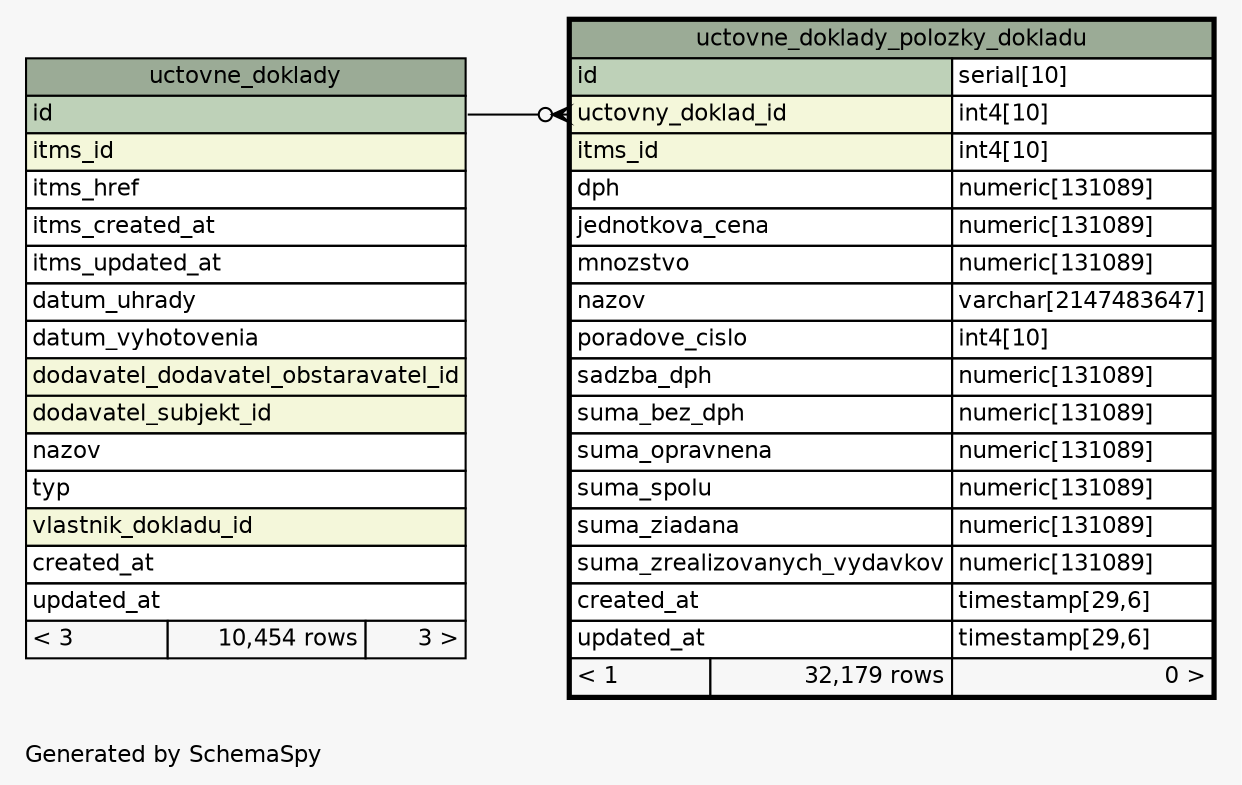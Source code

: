 // dot 2.38.0 on Linux 4.10.0-38-generic
// SchemaSpy rev 590
digraph "oneDegreeRelationshipsDiagram" {
  graph [
    rankdir="RL"
    bgcolor="#f7f7f7"
    label="\nGenerated by SchemaSpy"
    labeljust="l"
    nodesep="0.18"
    ranksep="0.46"
    fontname="Helvetica"
    fontsize="11"
  ];
  node [
    fontname="Helvetica"
    fontsize="11"
    shape="plaintext"
  ];
  edge [
    arrowsize="0.8"
  ];
  "uctovne_doklady_polozky_dokladu":"uctovny_doklad_id":w -> "uctovne_doklady":"id":e [arrowhead=none dir=back arrowtail=crowodot];
  "uctovne_doklady" [
    label=<
    <TABLE BORDER="0" CELLBORDER="1" CELLSPACING="0" BGCOLOR="#ffffff">
      <TR><TD COLSPAN="3" BGCOLOR="#9bab96" ALIGN="CENTER">uctovne_doklady</TD></TR>
      <TR><TD PORT="id" COLSPAN="3" BGCOLOR="#bed1b8" ALIGN="LEFT">id</TD></TR>
      <TR><TD PORT="itms_id" COLSPAN="3" BGCOLOR="#f4f7da" ALIGN="LEFT">itms_id</TD></TR>
      <TR><TD PORT="itms_href" COLSPAN="3" ALIGN="LEFT">itms_href</TD></TR>
      <TR><TD PORT="itms_created_at" COLSPAN="3" ALIGN="LEFT">itms_created_at</TD></TR>
      <TR><TD PORT="itms_updated_at" COLSPAN="3" ALIGN="LEFT">itms_updated_at</TD></TR>
      <TR><TD PORT="datum_uhrady" COLSPAN="3" ALIGN="LEFT">datum_uhrady</TD></TR>
      <TR><TD PORT="datum_vyhotovenia" COLSPAN="3" ALIGN="LEFT">datum_vyhotovenia</TD></TR>
      <TR><TD PORT="dodavatel_dodavatel_obstaravatel_id" COLSPAN="3" BGCOLOR="#f4f7da" ALIGN="LEFT">dodavatel_dodavatel_obstaravatel_id</TD></TR>
      <TR><TD PORT="dodavatel_subjekt_id" COLSPAN="3" BGCOLOR="#f4f7da" ALIGN="LEFT">dodavatel_subjekt_id</TD></TR>
      <TR><TD PORT="nazov" COLSPAN="3" ALIGN="LEFT">nazov</TD></TR>
      <TR><TD PORT="typ" COLSPAN="3" ALIGN="LEFT">typ</TD></TR>
      <TR><TD PORT="vlastnik_dokladu_id" COLSPAN="3" BGCOLOR="#f4f7da" ALIGN="LEFT">vlastnik_dokladu_id</TD></TR>
      <TR><TD PORT="created_at" COLSPAN="3" ALIGN="LEFT">created_at</TD></TR>
      <TR><TD PORT="updated_at" COLSPAN="3" ALIGN="LEFT">updated_at</TD></TR>
      <TR><TD ALIGN="LEFT" BGCOLOR="#f7f7f7">&lt; 3</TD><TD ALIGN="RIGHT" BGCOLOR="#f7f7f7">10,454 rows</TD><TD ALIGN="RIGHT" BGCOLOR="#f7f7f7">3 &gt;</TD></TR>
    </TABLE>>
    URL="uctovne_doklady.html"
    tooltip="uctovne_doklady"
  ];
  "uctovne_doklady_polozky_dokladu" [
    label=<
    <TABLE BORDER="2" CELLBORDER="1" CELLSPACING="0" BGCOLOR="#ffffff">
      <TR><TD COLSPAN="3" BGCOLOR="#9bab96" ALIGN="CENTER">uctovne_doklady_polozky_dokladu</TD></TR>
      <TR><TD PORT="id" COLSPAN="2" BGCOLOR="#bed1b8" ALIGN="LEFT">id</TD><TD PORT="id.type" ALIGN="LEFT">serial[10]</TD></TR>
      <TR><TD PORT="uctovny_doklad_id" COLSPAN="2" BGCOLOR="#f4f7da" ALIGN="LEFT">uctovny_doklad_id</TD><TD PORT="uctovny_doklad_id.type" ALIGN="LEFT">int4[10]</TD></TR>
      <TR><TD PORT="itms_id" COLSPAN="2" BGCOLOR="#f4f7da" ALIGN="LEFT">itms_id</TD><TD PORT="itms_id.type" ALIGN="LEFT">int4[10]</TD></TR>
      <TR><TD PORT="dph" COLSPAN="2" ALIGN="LEFT">dph</TD><TD PORT="dph.type" ALIGN="LEFT">numeric[131089]</TD></TR>
      <TR><TD PORT="jednotkova_cena" COLSPAN="2" ALIGN="LEFT">jednotkova_cena</TD><TD PORT="jednotkova_cena.type" ALIGN="LEFT">numeric[131089]</TD></TR>
      <TR><TD PORT="mnozstvo" COLSPAN="2" ALIGN="LEFT">mnozstvo</TD><TD PORT="mnozstvo.type" ALIGN="LEFT">numeric[131089]</TD></TR>
      <TR><TD PORT="nazov" COLSPAN="2" ALIGN="LEFT">nazov</TD><TD PORT="nazov.type" ALIGN="LEFT">varchar[2147483647]</TD></TR>
      <TR><TD PORT="poradove_cislo" COLSPAN="2" ALIGN="LEFT">poradove_cislo</TD><TD PORT="poradove_cislo.type" ALIGN="LEFT">int4[10]</TD></TR>
      <TR><TD PORT="sadzba_dph" COLSPAN="2" ALIGN="LEFT">sadzba_dph</TD><TD PORT="sadzba_dph.type" ALIGN="LEFT">numeric[131089]</TD></TR>
      <TR><TD PORT="suma_bez_dph" COLSPAN="2" ALIGN="LEFT">suma_bez_dph</TD><TD PORT="suma_bez_dph.type" ALIGN="LEFT">numeric[131089]</TD></TR>
      <TR><TD PORT="suma_opravnena" COLSPAN="2" ALIGN="LEFT">suma_opravnena</TD><TD PORT="suma_opravnena.type" ALIGN="LEFT">numeric[131089]</TD></TR>
      <TR><TD PORT="suma_spolu" COLSPAN="2" ALIGN="LEFT">suma_spolu</TD><TD PORT="suma_spolu.type" ALIGN="LEFT">numeric[131089]</TD></TR>
      <TR><TD PORT="suma_ziadana" COLSPAN="2" ALIGN="LEFT">suma_ziadana</TD><TD PORT="suma_ziadana.type" ALIGN="LEFT">numeric[131089]</TD></TR>
      <TR><TD PORT="suma_zrealizovanych_vydavkov" COLSPAN="2" ALIGN="LEFT">suma_zrealizovanych_vydavkov</TD><TD PORT="suma_zrealizovanych_vydavkov.type" ALIGN="LEFT">numeric[131089]</TD></TR>
      <TR><TD PORT="created_at" COLSPAN="2" ALIGN="LEFT">created_at</TD><TD PORT="created_at.type" ALIGN="LEFT">timestamp[29,6]</TD></TR>
      <TR><TD PORT="updated_at" COLSPAN="2" ALIGN="LEFT">updated_at</TD><TD PORT="updated_at.type" ALIGN="LEFT">timestamp[29,6]</TD></TR>
      <TR><TD ALIGN="LEFT" BGCOLOR="#f7f7f7">&lt; 1</TD><TD ALIGN="RIGHT" BGCOLOR="#f7f7f7">32,179 rows</TD><TD ALIGN="RIGHT" BGCOLOR="#f7f7f7">0 &gt;</TD></TR>
    </TABLE>>
    URL="uctovne_doklady_polozky_dokladu.html"
    tooltip="uctovne_doklady_polozky_dokladu"
  ];
}
